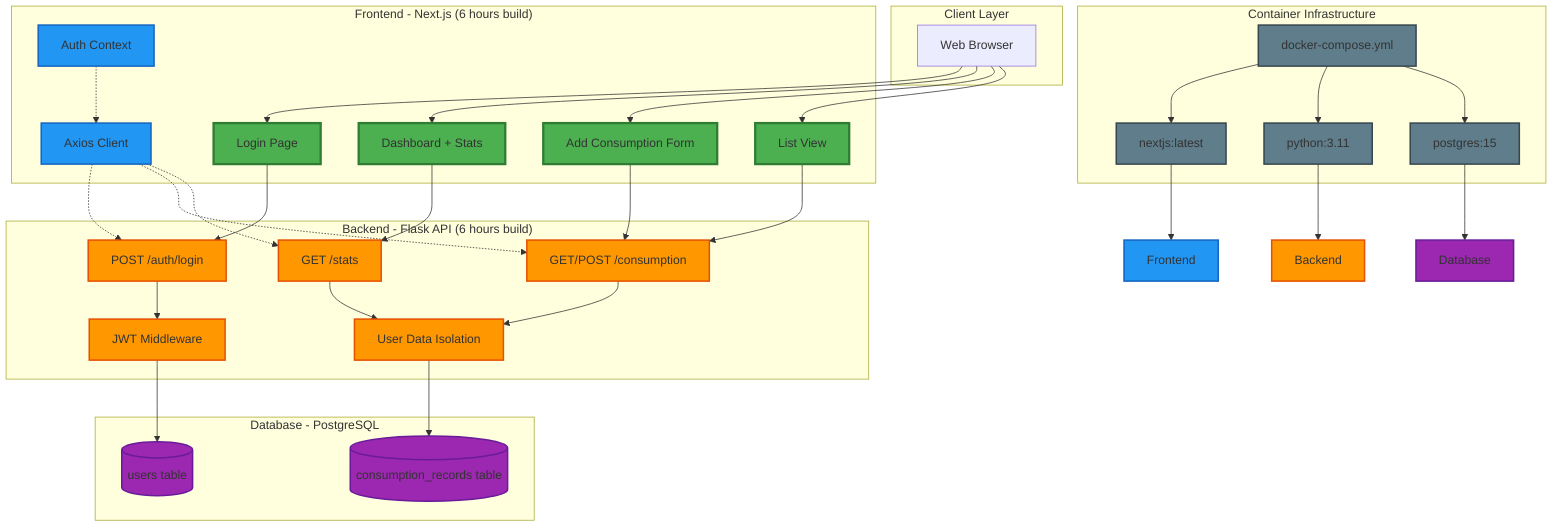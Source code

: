 graph TB
    %% User Interface
    subgraph "Client Layer"
        Browser[Web Browser]
    end

    %% Simplified Frontend (4 pages max)
    subgraph "Frontend - Next.js (6 hours build)"
        Login[Login Page]
        Dashboard[Dashboard + Stats]
        AddForm[Add Consumption Form]
        ListView[List View]
        AuthState[Auth Context]
        APIClient[Axios Client]
    end

    %% Simplified Backend (minimal endpoints)
    subgraph "Backend - Flask API (6 hours build)"
        AuthEndpoint[POST /auth/login]
        ConsumptionEndpoints[GET/POST /consumption]
        StatsEndpoint[GET /stats]
        JWTMiddleware[JWT Middleware]
        UserFilter[User Data Isolation]
    end

    %% Minimal Database (2 tables only)
    subgraph "Database - PostgreSQL"
        UsersTable[(users table)]
        ConsumptionTable[(consumption_records table)]
    end

    %% Docker Infrastructure (2 hours setup)
    subgraph "Container Infrastructure"
        DockerCompose[docker-compose.yml]
        FrontendContainer[nextjs:latest]
        BackendContainer[python:3.11]
        DBContainer[postgres:15]
    end

    %% Core Data Flow (simplified)
    Browser --> Login
    Login --> AuthEndpoint
    AuthEndpoint --> JWTMiddleware
    JWTMiddleware --> UsersTable
    
    Browser --> Dashboard
    Dashboard --> StatsEndpoint
    StatsEndpoint --> UserFilter
    UserFilter --> ConsumptionTable
    
    Browser --> AddForm
    AddForm --> ConsumptionEndpoints
    ConsumptionEndpoints --> UserFilter
    
    Browser --> ListView
    ListView --> ConsumptionEndpoints
    
    %% Auth Flow
    AuthState -.-> APIClient
    APIClient -.-> AuthEndpoint
    APIClient -.-> ConsumptionEndpoints
    APIClient -.-> StatsEndpoint

    %% Container Orchestration
    DockerCompose --> FrontendContainer
    DockerCompose --> BackendContainer  
    DockerCompose --> DBContainer
    
    FrontendContainer --> Frontend
    BackendContainer --> Backend
    DBContainer --> Database

    %% Styling for clarity
    classDef mvpFocus fill:#4caf50,stroke:#2e7d32,stroke-width:3px
    classDef frontend fill:#2196f3,stroke:#1565c0,stroke-width:2px
    classDef backend fill:#ff9800,stroke:#e65100,stroke-width:2px
    classDef database fill:#9c27b0,stroke:#6a1b9a,stroke-width:2px
    classDef container fill:#607d8b,stroke:#37474f,stroke-width:2px

    class Login,Dashboard,AddForm,ListView mvpFocus
    class AuthState,APIClient,Frontend frontend
    class AuthEndpoint,ConsumptionEndpoints,StatsEndpoint,JWTMiddleware,UserFilter,Backend backend
    class UsersTable,ConsumptionTable,Database database
    class DockerCompose,FrontendContainer,BackendContainer,DBContainer container